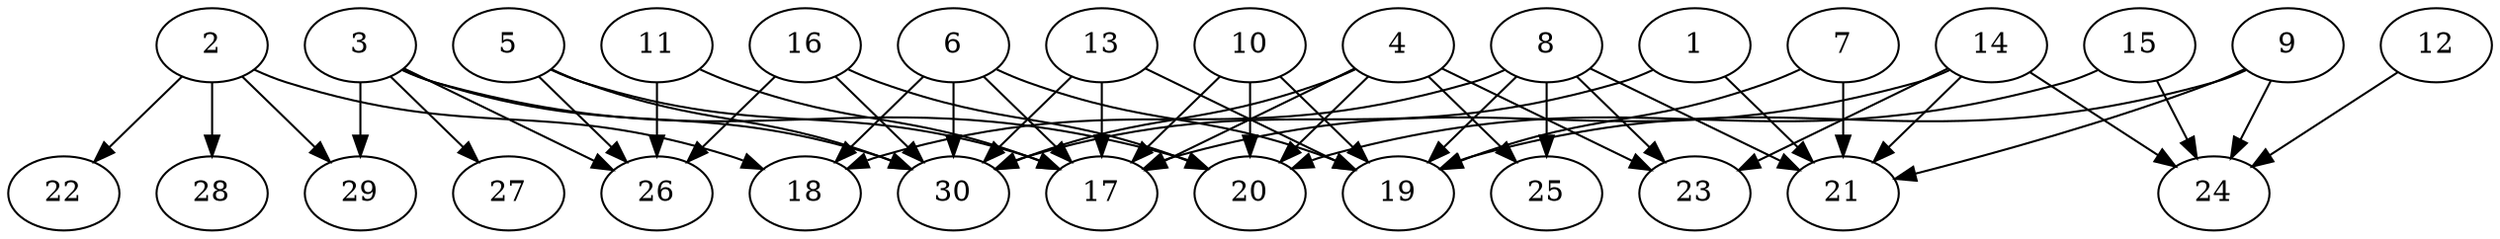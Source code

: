 // DAG automatically generated by daggen at Thu Oct  3 14:04:18 2019
// ./daggen --dot -n 30 --ccr 0.4 --fat 0.9 --regular 0.5 --density 0.5 --mindata 5242880 --maxdata 52428800 
digraph G {
  1 [size="31767040", alpha="0.17", expect_size="12706816"] 
  1 -> 21 [size ="12706816"]
  1 -> 30 [size ="12706816"]
  2 [size="102192640", alpha="0.14", expect_size="40877056"] 
  2 -> 18 [size ="40877056"]
  2 -> 22 [size ="40877056"]
  2 -> 28 [size ="40877056"]
  2 -> 29 [size ="40877056"]
  3 [size="120481280", alpha="0.13", expect_size="48192512"] 
  3 -> 20 [size ="48192512"]
  3 -> 26 [size ="48192512"]
  3 -> 27 [size ="48192512"]
  3 -> 29 [size ="48192512"]
  3 -> 30 [size ="48192512"]
  4 [size="25292800", alpha="0.18", expect_size="10117120"] 
  4 -> 17 [size ="10117120"]
  4 -> 20 [size ="10117120"]
  4 -> 23 [size ="10117120"]
  4 -> 25 [size ="10117120"]
  4 -> 30 [size ="10117120"]
  5 [size="119413760", alpha="0.05", expect_size="47765504"] 
  5 -> 17 [size ="47765504"]
  5 -> 26 [size ="47765504"]
  5 -> 30 [size ="47765504"]
  6 [size="57871360", alpha="0.15", expect_size="23148544"] 
  6 -> 17 [size ="23148544"]
  6 -> 18 [size ="23148544"]
  6 -> 19 [size ="23148544"]
  6 -> 30 [size ="23148544"]
  7 [size="107404800", alpha="0.15", expect_size="42961920"] 
  7 -> 19 [size ="42961920"]
  7 -> 21 [size ="42961920"]
  8 [size="94259200", alpha="0.10", expect_size="37703680"] 
  8 -> 18 [size ="37703680"]
  8 -> 19 [size ="37703680"]
  8 -> 21 [size ="37703680"]
  8 -> 23 [size ="37703680"]
  8 -> 25 [size ="37703680"]
  9 [size="77132800", alpha="0.01", expect_size="30853120"] 
  9 -> 19 [size ="30853120"]
  9 -> 21 [size ="30853120"]
  9 -> 24 [size ="30853120"]
  10 [size="124848640", alpha="0.06", expect_size="49939456"] 
  10 -> 17 [size ="49939456"]
  10 -> 19 [size ="49939456"]
  10 -> 20 [size ="49939456"]
  11 [size="43660800", alpha="0.11", expect_size="17464320"] 
  11 -> 17 [size ="17464320"]
  11 -> 26 [size ="17464320"]
  12 [size="27804160", alpha="0.16", expect_size="11121664"] 
  12 -> 24 [size ="11121664"]
  13 [size="112483840", alpha="0.20", expect_size="44993536"] 
  13 -> 17 [size ="44993536"]
  13 -> 19 [size ="44993536"]
  13 -> 30 [size ="44993536"]
  14 [size="73466880", alpha="0.18", expect_size="29386752"] 
  14 -> 17 [size ="29386752"]
  14 -> 21 [size ="29386752"]
  14 -> 23 [size ="29386752"]
  14 -> 24 [size ="29386752"]
  15 [size="60398080", alpha="0.06", expect_size="24159232"] 
  15 -> 20 [size ="24159232"]
  15 -> 24 [size ="24159232"]
  16 [size="88317440", alpha="0.18", expect_size="35326976"] 
  16 -> 20 [size ="35326976"]
  16 -> 26 [size ="35326976"]
  16 -> 30 [size ="35326976"]
  17 [size="58900480", alpha="0.01", expect_size="23560192"] 
  18 [size="30138880", alpha="0.14", expect_size="12055552"] 
  19 [size="86732800", alpha="0.01", expect_size="34693120"] 
  20 [size="90631680", alpha="0.03", expect_size="36252672"] 
  21 [size="125936640", alpha="0.08", expect_size="50374656"] 
  22 [size="74580480", alpha="0.08", expect_size="29832192"] 
  23 [size="51253760", alpha="0.07", expect_size="20501504"] 
  24 [size="49807360", alpha="0.07", expect_size="19922944"] 
  25 [size="38320640", alpha="0.06", expect_size="15328256"] 
  26 [size="74086400", alpha="0.12", expect_size="29634560"] 
  27 [size="60096000", alpha="0.14", expect_size="24038400"] 
  28 [size="68828160", alpha="0.10", expect_size="27531264"] 
  29 [size="32166400", alpha="0.16", expect_size="12866560"] 
  30 [size="40302080", alpha="0.02", expect_size="16120832"] 
}
